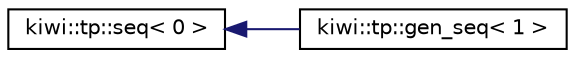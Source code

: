 digraph "Graphical Class Hierarchy"
{
 // LATEX_PDF_SIZE
  edge [fontname="Helvetica",fontsize="10",labelfontname="Helvetica",labelfontsize="10"];
  node [fontname="Helvetica",fontsize="10",shape=record];
  rankdir="LR";
  Node0 [label="kiwi::tp::seq\< 0 \>",height=0.2,width=0.4,color="black", fillcolor="white", style="filled",URL="$structkiwi_1_1tp_1_1seq.html",tooltip=" "];
  Node0 -> Node1 [dir="back",color="midnightblue",fontsize="10",style="solid",fontname="Helvetica"];
  Node1 [label="kiwi::tp::gen_seq\< 1 \>",height=0.2,width=0.4,color="black", fillcolor="white", style="filled",URL="$structkiwi_1_1tp_1_1gen__seq_3_011_01_4.html",tooltip=" "];
}
